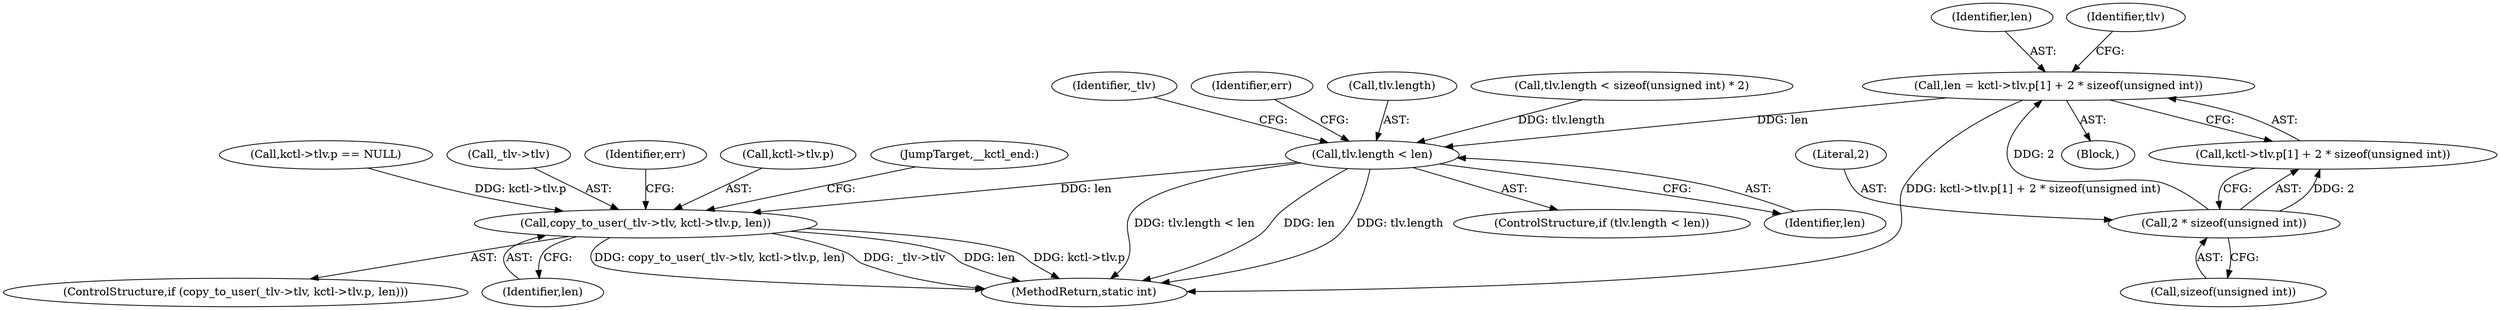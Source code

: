 digraph "0_linux_fd9f26e4eca5d08a27d12c0933fceef76ed9663d_2@API" {
"1000304" [label="(Call,len = kctl->tlv.p[1] + 2 * sizeof(unsigned int))"];
"1000314" [label="(Call,2 * sizeof(unsigned int))"];
"1000319" [label="(Call,tlv.length < len)"];
"1000331" [label="(Call,copy_to_user(_tlv->tlv, kctl->tlv.p, len))"];
"1000318" [label="(ControlStructure,if (tlv.length < len))"];
"1000316" [label="(Call,sizeof(unsigned int))"];
"1000305" [label="(Identifier,len)"];
"1000295" [label="(Block,)"];
"1000323" [label="(Identifier,len)"];
"1000330" [label="(ControlStructure,if (copy_to_user(_tlv->tlv, kctl->tlv.p, len)))"];
"1000306" [label="(Call,kctl->tlv.p[1] + 2 * sizeof(unsigned int))"];
"1000164" [label="(Call,kctl->tlv.p == NULL)"];
"1000353" [label="(MethodReturn,static int)"];
"1000340" [label="(Identifier,len)"];
"1000332" [label="(Call,_tlv->tlv)"];
"1000342" [label="(Identifier,err)"];
"1000304" [label="(Call,len = kctl->tlv.p[1] + 2 * sizeof(unsigned int))"];
"1000335" [label="(Call,kctl->tlv.p)"];
"1000331" [label="(Call,copy_to_user(_tlv->tlv, kctl->tlv.p, len))"];
"1000345" [label="(JumpTarget,__kctl_end:)"];
"1000319" [label="(Call,tlv.length < len)"];
"1000333" [label="(Identifier,_tlv)"];
"1000326" [label="(Identifier,err)"];
"1000315" [label="(Literal,2)"];
"1000314" [label="(Call,2 * sizeof(unsigned int))"];
"1000321" [label="(Identifier,tlv)"];
"1000320" [label="(Call,tlv.length)"];
"1000130" [label="(Call,tlv.length < sizeof(unsigned int) * 2)"];
"1000304" -> "1000295"  [label="AST: "];
"1000304" -> "1000306"  [label="CFG: "];
"1000305" -> "1000304"  [label="AST: "];
"1000306" -> "1000304"  [label="AST: "];
"1000321" -> "1000304"  [label="CFG: "];
"1000304" -> "1000353"  [label="DDG: kctl->tlv.p[1] + 2 * sizeof(unsigned int)"];
"1000314" -> "1000304"  [label="DDG: 2"];
"1000304" -> "1000319"  [label="DDG: len"];
"1000314" -> "1000306"  [label="AST: "];
"1000314" -> "1000316"  [label="CFG: "];
"1000315" -> "1000314"  [label="AST: "];
"1000316" -> "1000314"  [label="AST: "];
"1000306" -> "1000314"  [label="CFG: "];
"1000314" -> "1000306"  [label="DDG: 2"];
"1000319" -> "1000318"  [label="AST: "];
"1000319" -> "1000323"  [label="CFG: "];
"1000320" -> "1000319"  [label="AST: "];
"1000323" -> "1000319"  [label="AST: "];
"1000326" -> "1000319"  [label="CFG: "];
"1000333" -> "1000319"  [label="CFG: "];
"1000319" -> "1000353"  [label="DDG: tlv.length < len"];
"1000319" -> "1000353"  [label="DDG: len"];
"1000319" -> "1000353"  [label="DDG: tlv.length"];
"1000130" -> "1000319"  [label="DDG: tlv.length"];
"1000319" -> "1000331"  [label="DDG: len"];
"1000331" -> "1000330"  [label="AST: "];
"1000331" -> "1000340"  [label="CFG: "];
"1000332" -> "1000331"  [label="AST: "];
"1000335" -> "1000331"  [label="AST: "];
"1000340" -> "1000331"  [label="AST: "];
"1000342" -> "1000331"  [label="CFG: "];
"1000345" -> "1000331"  [label="CFG: "];
"1000331" -> "1000353"  [label="DDG: copy_to_user(_tlv->tlv, kctl->tlv.p, len)"];
"1000331" -> "1000353"  [label="DDG: _tlv->tlv"];
"1000331" -> "1000353"  [label="DDG: len"];
"1000331" -> "1000353"  [label="DDG: kctl->tlv.p"];
"1000164" -> "1000331"  [label="DDG: kctl->tlv.p"];
}
